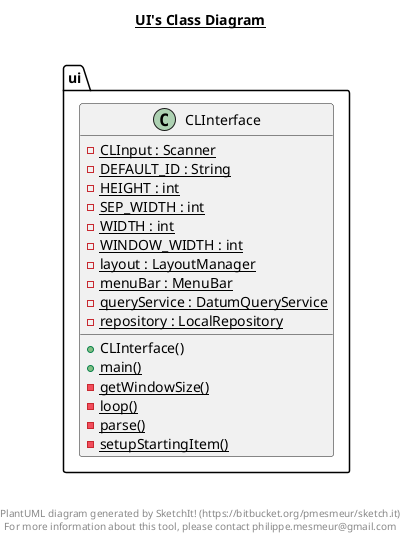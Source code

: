 @startuml

title __UI's Class Diagram__\n

  namespace ui {
    class ui.CLInterface {
        {static} - CLInput : Scanner
        {static} - DEFAULT_ID : String
        {static} - HEIGHT : int
        {static} - SEP_WIDTH : int
        {static} - WIDTH : int
        {static} - WINDOW_WIDTH : int
        {static} - layout : LayoutManager
        {static} - menuBar : MenuBar
        {static} - queryService : DatumQueryService
        {static} - repository : LocalRepository
        + CLInterface()
        {static} + main()
        {static} - getWindowSize()
        {static} - loop()
        {static} - parse()
        {static} - setupStartingItem()
    }
  }
  



right footer


PlantUML diagram generated by SketchIt! (https://bitbucket.org/pmesmeur/sketch.it)
For more information about this tool, please contact philippe.mesmeur@gmail.com
endfooter

@enduml
